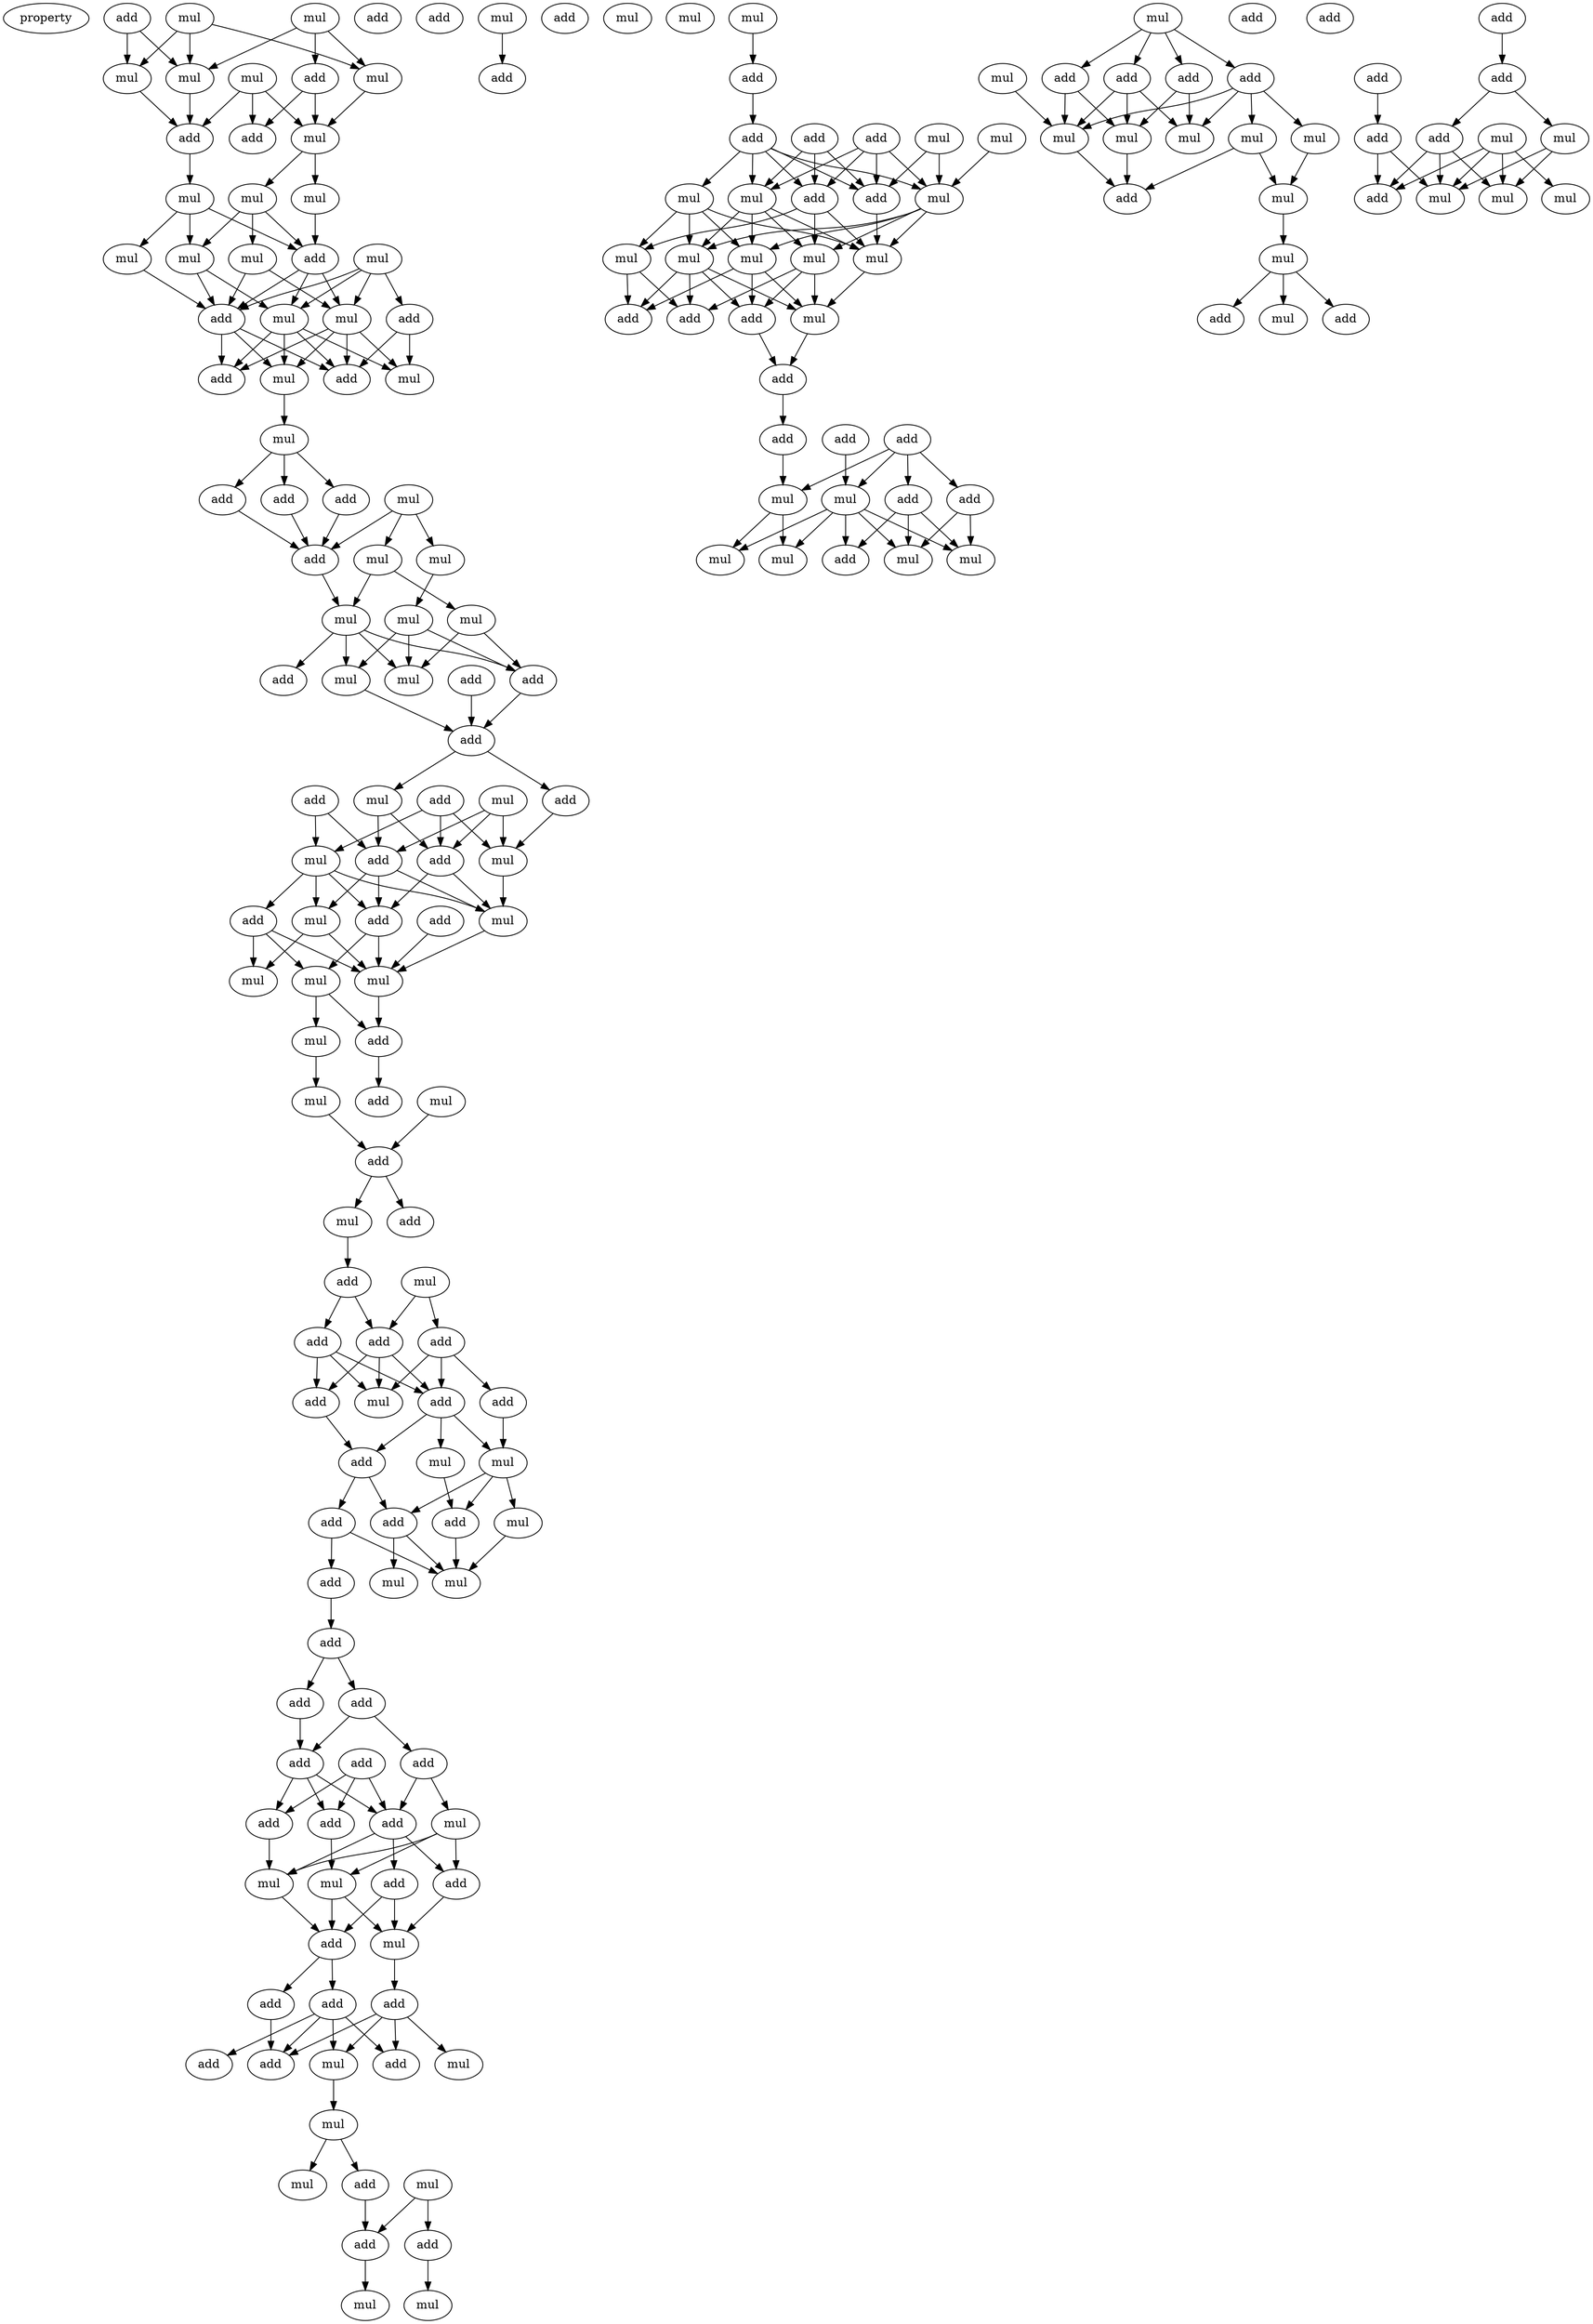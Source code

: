 digraph {
    node [fontcolor=black]
    property [mul=2,lf=1.1]
    0 [ label = mul ];
    1 [ label = mul ];
    2 [ label = add ];
    3 [ label = add ];
    4 [ label = mul ];
    5 [ label = mul ];
    6 [ label = mul ];
    7 [ label = mul ];
    8 [ label = mul ];
    9 [ label = add ];
    10 [ label = add ];
    11 [ label = mul ];
    12 [ label = mul ];
    13 [ label = mul ];
    14 [ label = mul ];
    15 [ label = mul ];
    16 [ label = mul ];
    17 [ label = add ];
    18 [ label = mul ];
    19 [ label = add ];
    20 [ label = mul ];
    21 [ label = mul ];
    22 [ label = add ];
    23 [ label = mul ];
    24 [ label = add ];
    25 [ label = add ];
    26 [ label = mul ];
    27 [ label = mul ];
    28 [ label = mul ];
    29 [ label = add ];
    30 [ label = add ];
    31 [ label = add ];
    32 [ label = add ];
    33 [ label = mul ];
    34 [ label = mul ];
    35 [ label = add ];
    36 [ label = mul ];
    37 [ label = mul ];
    38 [ label = mul ];
    39 [ label = add ];
    40 [ label = add ];
    41 [ label = add ];
    42 [ label = mul ];
    43 [ label = mul ];
    44 [ label = add ];
    45 [ label = mul ];
    46 [ label = add ];
    47 [ label = mul ];
    48 [ label = add ];
    49 [ label = add ];
    50 [ label = mul ];
    51 [ label = mul ];
    52 [ label = add ];
    53 [ label = add ];
    54 [ label = mul ];
    55 [ label = add ];
    56 [ label = mul ];
    57 [ label = add ];
    58 [ label = add ];
    59 [ label = mul ];
    60 [ label = mul ];
    61 [ label = mul ];
    62 [ label = add ];
    63 [ label = add ];
    64 [ label = mul ];
    65 [ label = add ];
    66 [ label = mul ];
    67 [ label = mul ];
    68 [ label = mul ];
    69 [ label = add ];
    70 [ label = add ];
    71 [ label = mul ];
    72 [ label = add ];
    73 [ label = add ];
    74 [ label = mul ];
    75 [ label = add ];
    76 [ label = add ];
    77 [ label = add ];
    78 [ label = mul ];
    79 [ label = add ];
    80 [ label = add ];
    81 [ label = add ];
    82 [ label = add ];
    83 [ label = mul ];
    84 [ label = mul ];
    85 [ label = add ];
    86 [ label = add ];
    87 [ label = mul ];
    88 [ label = add ];
    89 [ label = mul ];
    90 [ label = mul ];
    91 [ label = add ];
    92 [ label = add ];
    93 [ label = add ];
    94 [ label = add ];
    95 [ label = add ];
    96 [ label = add ];
    97 [ label = add ];
    98 [ label = add ];
    99 [ label = mul ];
    100 [ label = add ];
    101 [ label = add ];
    102 [ label = add ];
    103 [ label = mul ];
    104 [ label = add ];
    105 [ label = mul ];
    106 [ label = add ];
    107 [ label = mul ];
    108 [ label = add ];
    109 [ label = add ];
    110 [ label = add ];
    111 [ label = add ];
    112 [ label = mul ];
    113 [ label = add ];
    114 [ label = add ];
    115 [ label = add ];
    116 [ label = mul ];
    117 [ label = mul ];
    118 [ label = mul ];
    119 [ label = add ];
    120 [ label = mul ];
    121 [ label = add ];
    122 [ label = add ];
    123 [ label = mul ];
    124 [ label = mul ];
    125 [ label = mul ];
    126 [ label = mul ];
    127 [ label = mul ];
    128 [ label = add ];
    129 [ label = add ];
    130 [ label = mul ];
    131 [ label = add ];
    132 [ label = mul ];
    133 [ label = add ];
    134 [ label = add ];
    135 [ label = mul ];
    136 [ label = mul ];
    137 [ label = mul ];
    138 [ label = add ];
    139 [ label = mul ];
    140 [ label = mul ];
    141 [ label = mul ];
    142 [ label = mul ];
    143 [ label = mul ];
    144 [ label = add ];
    145 [ label = mul ];
    146 [ label = add ];
    147 [ label = add ];
    148 [ label = add ];
    149 [ label = add ];
    150 [ label = add ];
    151 [ label = add ];
    152 [ label = add ];
    153 [ label = add ];
    154 [ label = mul ];
    155 [ label = mul ];
    156 [ label = mul ];
    157 [ label = add ];
    158 [ label = mul ];
    159 [ label = mul ];
    160 [ label = mul ];
    161 [ label = mul ];
    162 [ label = add ];
    163 [ label = mul ];
    164 [ label = add ];
    165 [ label = add ];
    166 [ label = add ];
    167 [ label = mul ];
    168 [ label = mul ];
    169 [ label = mul ];
    170 [ label = mul ];
    171 [ label = mul ];
    172 [ label = mul ];
    173 [ label = add ];
    174 [ label = mul ];
    175 [ label = add ];
    176 [ label = add ];
    177 [ label = mul ];
    178 [ label = add ];
    179 [ label = add ];
    180 [ label = add ];
    181 [ label = add ];
    182 [ label = add ];
    183 [ label = mul ];
    184 [ label = add ];
    185 [ label = add ];
    186 [ label = mul ];
    187 [ label = add ];
    188 [ label = mul ];
    189 [ label = mul ];
    190 [ label = mul ];
    0 -> 3 [ name = 0 ];
    0 -> 4 [ name = 1 ];
    0 -> 6 [ name = 2 ];
    1 -> 4 [ name = 3 ];
    1 -> 5 [ name = 4 ];
    1 -> 6 [ name = 5 ];
    2 -> 4 [ name = 6 ];
    2 -> 5 [ name = 7 ];
    3 -> 8 [ name = 8 ];
    3 -> 9 [ name = 9 ];
    4 -> 10 [ name = 10 ];
    5 -> 10 [ name = 11 ];
    6 -> 8 [ name = 12 ];
    7 -> 8 [ name = 13 ];
    7 -> 9 [ name = 14 ];
    7 -> 10 [ name = 15 ];
    8 -> 11 [ name = 16 ];
    8 -> 13 [ name = 17 ];
    10 -> 12 [ name = 18 ];
    11 -> 16 [ name = 19 ];
    11 -> 17 [ name = 20 ];
    11 -> 18 [ name = 21 ];
    12 -> 14 [ name = 22 ];
    12 -> 17 [ name = 23 ];
    12 -> 18 [ name = 24 ];
    13 -> 17 [ name = 25 ];
    14 -> 19 [ name = 26 ];
    15 -> 19 [ name = 27 ];
    15 -> 20 [ name = 28 ];
    15 -> 21 [ name = 29 ];
    15 -> 22 [ name = 30 ];
    16 -> 19 [ name = 31 ];
    16 -> 21 [ name = 32 ];
    17 -> 19 [ name = 33 ];
    17 -> 20 [ name = 34 ];
    17 -> 21 [ name = 35 ];
    18 -> 19 [ name = 36 ];
    18 -> 20 [ name = 37 ];
    19 -> 24 [ name = 38 ];
    19 -> 25 [ name = 39 ];
    19 -> 26 [ name = 40 ];
    20 -> 23 [ name = 41 ];
    20 -> 24 [ name = 42 ];
    20 -> 25 [ name = 43 ];
    20 -> 26 [ name = 44 ];
    21 -> 23 [ name = 45 ];
    21 -> 24 [ name = 46 ];
    21 -> 25 [ name = 47 ];
    21 -> 26 [ name = 48 ];
    22 -> 23 [ name = 49 ];
    22 -> 25 [ name = 50 ];
    26 -> 27 [ name = 51 ];
    27 -> 30 [ name = 52 ];
    27 -> 31 [ name = 53 ];
    27 -> 32 [ name = 54 ];
    28 -> 33 [ name = 55 ];
    28 -> 34 [ name = 56 ];
    28 -> 35 [ name = 57 ];
    30 -> 35 [ name = 58 ];
    31 -> 35 [ name = 59 ];
    32 -> 35 [ name = 60 ];
    33 -> 36 [ name = 61 ];
    33 -> 37 [ name = 62 ];
    34 -> 38 [ name = 63 ];
    35 -> 36 [ name = 64 ];
    36 -> 39 [ name = 65 ];
    36 -> 40 [ name = 66 ];
    36 -> 42 [ name = 67 ];
    36 -> 43 [ name = 68 ];
    37 -> 39 [ name = 69 ];
    37 -> 43 [ name = 70 ];
    38 -> 39 [ name = 71 ];
    38 -> 42 [ name = 72 ];
    38 -> 43 [ name = 73 ];
    39 -> 44 [ name = 74 ];
    41 -> 44 [ name = 75 ];
    42 -> 44 [ name = 76 ];
    44 -> 45 [ name = 77 ];
    44 -> 46 [ name = 78 ];
    45 -> 52 [ name = 79 ];
    45 -> 53 [ name = 80 ];
    46 -> 51 [ name = 81 ];
    47 -> 51 [ name = 82 ];
    47 -> 52 [ name = 83 ];
    47 -> 53 [ name = 84 ];
    48 -> 50 [ name = 85 ];
    48 -> 52 [ name = 86 ];
    49 -> 50 [ name = 87 ];
    49 -> 51 [ name = 88 ];
    49 -> 53 [ name = 89 ];
    50 -> 54 [ name = 90 ];
    50 -> 55 [ name = 91 ];
    50 -> 56 [ name = 92 ];
    50 -> 58 [ name = 93 ];
    51 -> 56 [ name = 94 ];
    52 -> 54 [ name = 95 ];
    52 -> 56 [ name = 96 ];
    52 -> 58 [ name = 97 ];
    53 -> 56 [ name = 98 ];
    53 -> 58 [ name = 99 ];
    54 -> 59 [ name = 100 ];
    54 -> 60 [ name = 101 ];
    55 -> 59 [ name = 102 ];
    55 -> 60 [ name = 103 ];
    55 -> 61 [ name = 104 ];
    56 -> 60 [ name = 105 ];
    57 -> 60 [ name = 106 ];
    58 -> 60 [ name = 107 ];
    58 -> 61 [ name = 108 ];
    60 -> 63 [ name = 109 ];
    61 -> 63 [ name = 110 ];
    61 -> 64 [ name = 111 ];
    63 -> 65 [ name = 112 ];
    64 -> 67 [ name = 113 ];
    66 -> 69 [ name = 114 ];
    67 -> 69 [ name = 115 ];
    68 -> 70 [ name = 116 ];
    69 -> 71 [ name = 117 ];
    69 -> 72 [ name = 118 ];
    71 -> 73 [ name = 119 ];
    73 -> 75 [ name = 120 ];
    73 -> 77 [ name = 121 ];
    74 -> 76 [ name = 122 ];
    74 -> 77 [ name = 123 ];
    75 -> 78 [ name = 124 ];
    75 -> 79 [ name = 125 ];
    75 -> 80 [ name = 126 ];
    76 -> 78 [ name = 127 ];
    76 -> 79 [ name = 128 ];
    76 -> 81 [ name = 129 ];
    77 -> 78 [ name = 130 ];
    77 -> 79 [ name = 131 ];
    77 -> 80 [ name = 132 ];
    79 -> 82 [ name = 133 ];
    79 -> 83 [ name = 134 ];
    79 -> 84 [ name = 135 ];
    80 -> 82 [ name = 136 ];
    81 -> 84 [ name = 137 ];
    82 -> 86 [ name = 138 ];
    82 -> 88 [ name = 139 ];
    83 -> 85 [ name = 140 ];
    84 -> 85 [ name = 141 ];
    84 -> 87 [ name = 142 ];
    84 -> 88 [ name = 143 ];
    85 -> 90 [ name = 144 ];
    86 -> 90 [ name = 145 ];
    86 -> 91 [ name = 146 ];
    87 -> 90 [ name = 147 ];
    88 -> 89 [ name = 148 ];
    88 -> 90 [ name = 149 ];
    91 -> 92 [ name = 150 ];
    92 -> 93 [ name = 151 ];
    92 -> 94 [ name = 152 ];
    93 -> 97 [ name = 153 ];
    94 -> 96 [ name = 154 ];
    94 -> 97 [ name = 155 ];
    95 -> 98 [ name = 156 ];
    95 -> 100 [ name = 157 ];
    95 -> 101 [ name = 158 ];
    96 -> 99 [ name = 159 ];
    96 -> 101 [ name = 160 ];
    97 -> 98 [ name = 161 ];
    97 -> 100 [ name = 162 ];
    97 -> 101 [ name = 163 ];
    98 -> 105 [ name = 164 ];
    99 -> 102 [ name = 165 ];
    99 -> 103 [ name = 166 ];
    99 -> 105 [ name = 167 ];
    100 -> 103 [ name = 168 ];
    101 -> 102 [ name = 169 ];
    101 -> 103 [ name = 170 ];
    101 -> 104 [ name = 171 ];
    102 -> 107 [ name = 172 ];
    103 -> 106 [ name = 173 ];
    104 -> 106 [ name = 174 ];
    104 -> 107 [ name = 175 ];
    105 -> 106 [ name = 176 ];
    105 -> 107 [ name = 177 ];
    106 -> 108 [ name = 178 ];
    106 -> 109 [ name = 179 ];
    107 -> 110 [ name = 180 ];
    108 -> 114 [ name = 181 ];
    109 -> 113 [ name = 182 ];
    109 -> 114 [ name = 183 ];
    109 -> 115 [ name = 184 ];
    109 -> 116 [ name = 185 ];
    110 -> 112 [ name = 186 ];
    110 -> 113 [ name = 187 ];
    110 -> 114 [ name = 188 ];
    110 -> 116 [ name = 189 ];
    116 -> 117 [ name = 190 ];
    117 -> 118 [ name = 191 ];
    117 -> 119 [ name = 192 ];
    119 -> 122 [ name = 193 ];
    120 -> 121 [ name = 194 ];
    120 -> 122 [ name = 195 ];
    121 -> 126 [ name = 196 ];
    122 -> 124 [ name = 197 ];
    127 -> 128 [ name = 198 ];
    128 -> 133 [ name = 199 ];
    129 -> 134 [ name = 200 ];
    129 -> 135 [ name = 201 ];
    129 -> 137 [ name = 202 ];
    129 -> 138 [ name = 203 ];
    130 -> 137 [ name = 204 ];
    131 -> 134 [ name = 205 ];
    131 -> 135 [ name = 206 ];
    131 -> 138 [ name = 207 ];
    132 -> 134 [ name = 208 ];
    132 -> 137 [ name = 209 ];
    133 -> 134 [ name = 210 ];
    133 -> 135 [ name = 211 ];
    133 -> 136 [ name = 212 ];
    133 -> 137 [ name = 213 ];
    133 -> 138 [ name = 214 ];
    134 -> 140 [ name = 215 ];
    135 -> 139 [ name = 216 ];
    135 -> 140 [ name = 217 ];
    135 -> 141 [ name = 218 ];
    135 -> 143 [ name = 219 ];
    136 -> 139 [ name = 220 ];
    136 -> 140 [ name = 221 ];
    136 -> 141 [ name = 222 ];
    136 -> 142 [ name = 223 ];
    137 -> 139 [ name = 224 ];
    137 -> 140 [ name = 225 ];
    137 -> 141 [ name = 226 ];
    137 -> 143 [ name = 227 ];
    138 -> 140 [ name = 228 ];
    138 -> 142 [ name = 229 ];
    138 -> 143 [ name = 230 ];
    139 -> 144 [ name = 231 ];
    139 -> 145 [ name = 232 ];
    139 -> 146 [ name = 233 ];
    139 -> 147 [ name = 234 ];
    140 -> 145 [ name = 235 ];
    141 -> 144 [ name = 236 ];
    141 -> 145 [ name = 237 ];
    141 -> 147 [ name = 238 ];
    142 -> 144 [ name = 239 ];
    142 -> 146 [ name = 240 ];
    143 -> 145 [ name = 241 ];
    143 -> 146 [ name = 242 ];
    143 -> 147 [ name = 243 ];
    145 -> 148 [ name = 244 ];
    147 -> 148 [ name = 245 ];
    148 -> 149 [ name = 246 ];
    149 -> 154 [ name = 247 ];
    150 -> 155 [ name = 248 ];
    151 -> 152 [ name = 249 ];
    151 -> 153 [ name = 250 ];
    151 -> 154 [ name = 251 ];
    151 -> 155 [ name = 252 ];
    152 -> 157 [ name = 253 ];
    152 -> 158 [ name = 254 ];
    152 -> 160 [ name = 255 ];
    153 -> 158 [ name = 256 ];
    153 -> 160 [ name = 257 ];
    154 -> 156 [ name = 258 ];
    154 -> 159 [ name = 259 ];
    155 -> 156 [ name = 260 ];
    155 -> 157 [ name = 261 ];
    155 -> 158 [ name = 262 ];
    155 -> 159 [ name = 263 ];
    155 -> 160 [ name = 264 ];
    161 -> 162 [ name = 265 ];
    161 -> 164 [ name = 266 ];
    161 -> 165 [ name = 267 ];
    161 -> 166 [ name = 268 ];
    162 -> 167 [ name = 269 ];
    162 -> 168 [ name = 270 ];
    162 -> 169 [ name = 271 ];
    162 -> 170 [ name = 272 ];
    163 -> 169 [ name = 273 ];
    164 -> 169 [ name = 274 ];
    164 -> 171 [ name = 275 ];
    165 -> 168 [ name = 276 ];
    165 -> 169 [ name = 277 ];
    165 -> 171 [ name = 278 ];
    166 -> 168 [ name = 279 ];
    166 -> 171 [ name = 280 ];
    167 -> 172 [ name = 281 ];
    167 -> 173 [ name = 282 ];
    169 -> 173 [ name = 283 ];
    170 -> 172 [ name = 284 ];
    171 -> 173 [ name = 285 ];
    172 -> 174 [ name = 286 ];
    174 -> 175 [ name = 287 ];
    174 -> 177 [ name = 288 ];
    174 -> 178 [ name = 289 ];
    180 -> 181 [ name = 290 ];
    181 -> 185 [ name = 291 ];
    181 -> 186 [ name = 292 ];
    182 -> 184 [ name = 293 ];
    183 -> 187 [ name = 294 ];
    183 -> 188 [ name = 295 ];
    183 -> 189 [ name = 296 ];
    183 -> 190 [ name = 297 ];
    184 -> 187 [ name = 298 ];
    184 -> 189 [ name = 299 ];
    185 -> 187 [ name = 300 ];
    185 -> 188 [ name = 301 ];
    185 -> 189 [ name = 302 ];
    186 -> 188 [ name = 303 ];
    186 -> 189 [ name = 304 ];
}
